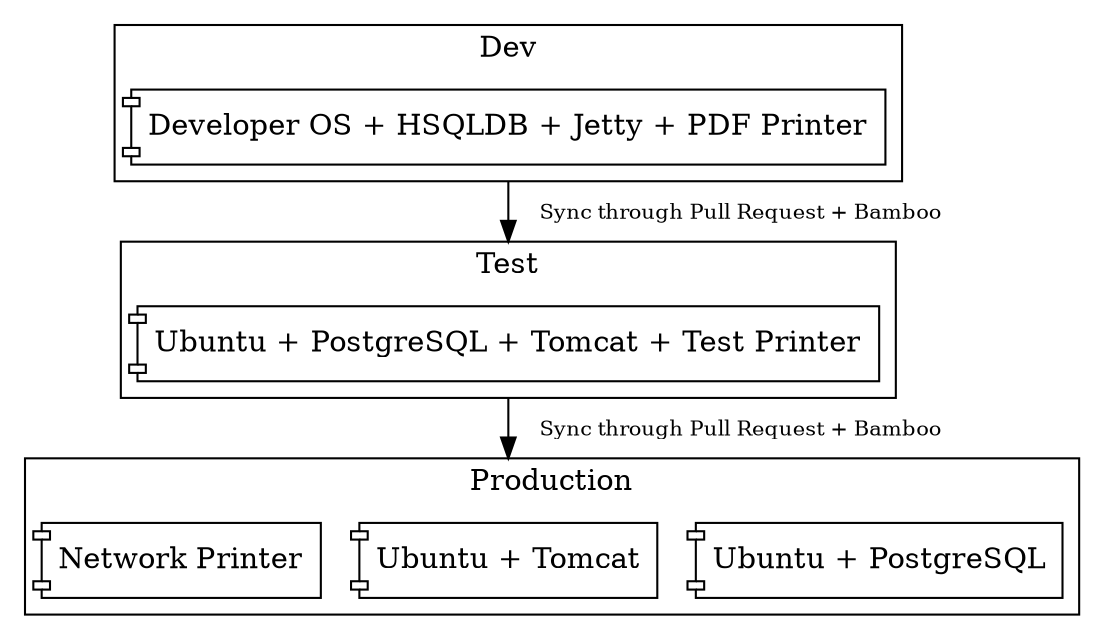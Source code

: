 digraph G {
    compound = true

	node [shape=component]

    edge [
        labeldistance = 4
        arrowhead = normal
        arrowtail = normal
        fontsize = 10
    ]


	subgraph cluster_Production {
		ProdDB [label="Ubuntu + PostgreSQL"]
		ProdProg [label="Ubuntu + Tomcat"]
        ProdPrinter [label="Network Printer"]
		label = "Production"
	}

	subgraph cluster_Test {
		TestAll [label="Ubuntu + PostgreSQL + Tomcat + Test Printer"]
		label = "Test"
	}
	subgraph cluster_Dev {
		DevAll [label="Developer OS + HSQLDB + Jetty + PDF Printer"]
		label = "Dev"
	}
    


    DevAll -> TestAll [label="     Sync through Pull Request + Bamboo",ltail=cluster_Dev,lhead=cluster_Test]
    TestAll -> ProdProg [label="     Sync through Pull Request + Bamboo",ltail=cluster_Test,lhead=cluster_Production]
    //TestAll -> RepoAll [label="Update",ltail=cluster_Test]
    //DevAll -> RepoAll [label="Commit",ltail=cluster_Dev]

}

